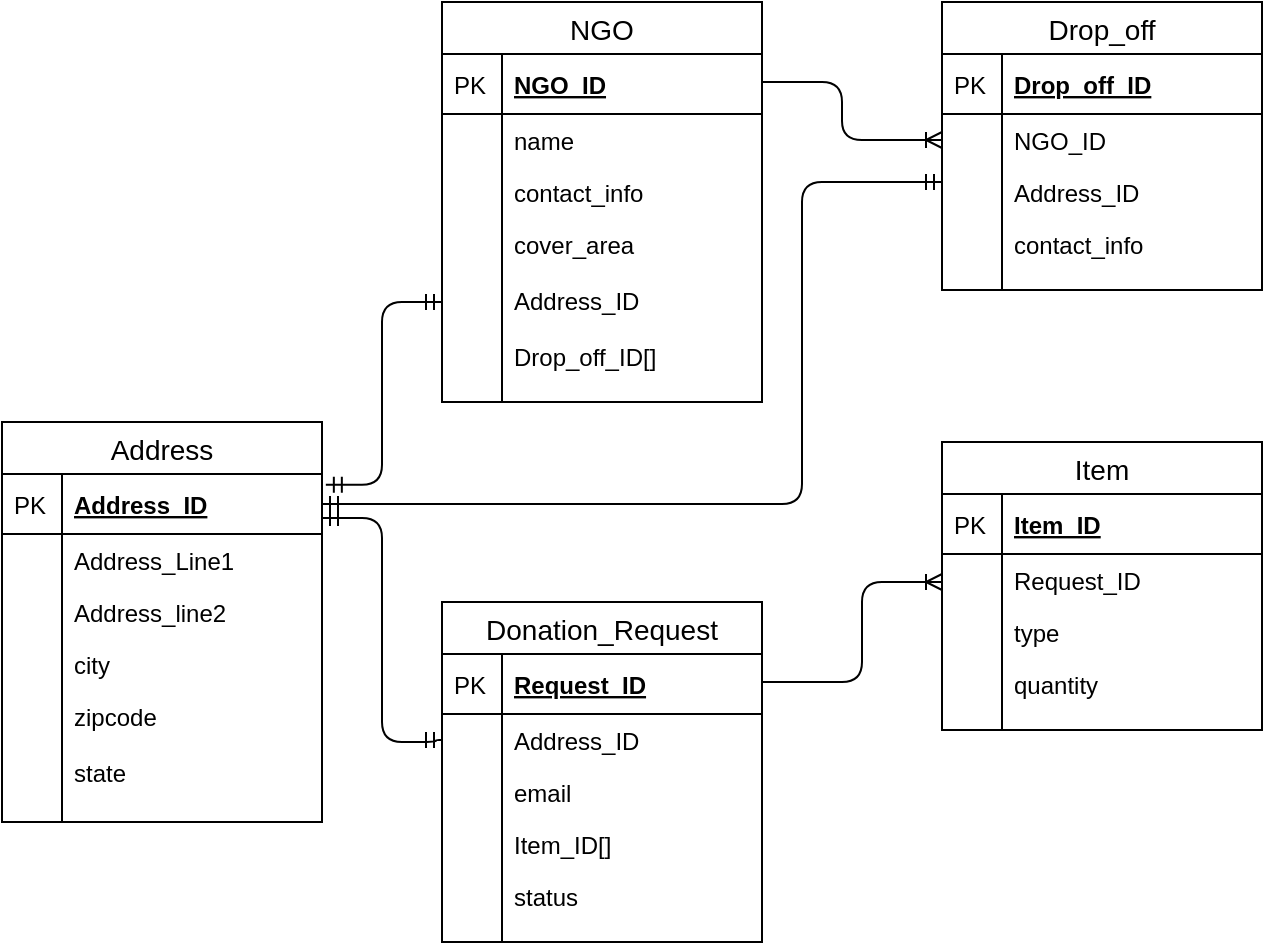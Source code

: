 <mxfile version="12.9.6" type="device"><diagram id="fbKD2f3aKcp4Ht8ZdFiX" name="Page-1"><mxGraphModel dx="1888" dy="616" grid="1" gridSize="10" guides="1" tooltips="1" connect="1" arrows="1" fold="1" page="1" pageScale="1" pageWidth="850" pageHeight="1100" math="0" shadow="0"><root><mxCell id="0"/><mxCell id="1" parent="0"/><mxCell id="V-EA3xaBsomJCjaJ_prb-1" value="NGO" style="swimlane;fontStyle=0;childLayout=stackLayout;horizontal=1;startSize=26;horizontalStack=0;resizeParent=1;resizeParentMax=0;resizeLast=0;collapsible=1;marginBottom=0;align=center;fontSize=14;" vertex="1" parent="1"><mxGeometry x="190" y="40" width="160" height="200" as="geometry"/></mxCell><mxCell id="V-EA3xaBsomJCjaJ_prb-2" value="NGO_ID" style="shape=partialRectangle;top=0;left=0;right=0;bottom=1;align=left;verticalAlign=middle;fillColor=none;spacingLeft=34;spacingRight=4;overflow=hidden;rotatable=0;points=[[0,0.5],[1,0.5]];portConstraint=eastwest;dropTarget=0;fontStyle=5;fontSize=12;" vertex="1" parent="V-EA3xaBsomJCjaJ_prb-1"><mxGeometry y="26" width="160" height="30" as="geometry"/></mxCell><mxCell id="V-EA3xaBsomJCjaJ_prb-3" value="PK" style="shape=partialRectangle;top=0;left=0;bottom=0;fillColor=none;align=left;verticalAlign=middle;spacingLeft=4;spacingRight=4;overflow=hidden;rotatable=0;points=[];portConstraint=eastwest;part=1;fontSize=12;" vertex="1" connectable="0" parent="V-EA3xaBsomJCjaJ_prb-2"><mxGeometry width="30" height="30" as="geometry"/></mxCell><mxCell id="V-EA3xaBsomJCjaJ_prb-4" value="name" style="shape=partialRectangle;top=0;left=0;right=0;bottom=0;align=left;verticalAlign=top;fillColor=none;spacingLeft=34;spacingRight=4;overflow=hidden;rotatable=0;points=[[0,0.5],[1,0.5]];portConstraint=eastwest;dropTarget=0;fontSize=12;" vertex="1" parent="V-EA3xaBsomJCjaJ_prb-1"><mxGeometry y="56" width="160" height="26" as="geometry"/></mxCell><mxCell id="V-EA3xaBsomJCjaJ_prb-5" value="" style="shape=partialRectangle;top=0;left=0;bottom=0;fillColor=none;align=left;verticalAlign=top;spacingLeft=4;spacingRight=4;overflow=hidden;rotatable=0;points=[];portConstraint=eastwest;part=1;fontSize=12;" vertex="1" connectable="0" parent="V-EA3xaBsomJCjaJ_prb-4"><mxGeometry width="30" height="26" as="geometry"/></mxCell><mxCell id="V-EA3xaBsomJCjaJ_prb-6" value="contact_info" style="shape=partialRectangle;top=0;left=0;right=0;bottom=0;align=left;verticalAlign=top;fillColor=none;spacingLeft=34;spacingRight=4;overflow=hidden;rotatable=0;points=[[0,0.5],[1,0.5]];portConstraint=eastwest;dropTarget=0;fontSize=12;" vertex="1" parent="V-EA3xaBsomJCjaJ_prb-1"><mxGeometry y="82" width="160" height="26" as="geometry"/></mxCell><mxCell id="V-EA3xaBsomJCjaJ_prb-7" value="" style="shape=partialRectangle;top=0;left=0;bottom=0;fillColor=none;align=left;verticalAlign=top;spacingLeft=4;spacingRight=4;overflow=hidden;rotatable=0;points=[];portConstraint=eastwest;part=1;fontSize=12;" vertex="1" connectable="0" parent="V-EA3xaBsomJCjaJ_prb-6"><mxGeometry width="30" height="26" as="geometry"/></mxCell><mxCell id="V-EA3xaBsomJCjaJ_prb-8" value="cover_area&#10;&#10;Address_ID&#10;&#10;Drop_off_ID[]" style="shape=partialRectangle;top=0;left=0;right=0;bottom=0;align=left;verticalAlign=top;fillColor=none;spacingLeft=34;spacingRight=4;overflow=hidden;rotatable=0;points=[[0,0.5],[1,0.5]];portConstraint=eastwest;dropTarget=0;fontSize=12;" vertex="1" parent="V-EA3xaBsomJCjaJ_prb-1"><mxGeometry y="108" width="160" height="92" as="geometry"/></mxCell><mxCell id="V-EA3xaBsomJCjaJ_prb-9" value="" style="shape=partialRectangle;top=0;left=0;bottom=0;fillColor=none;align=left;verticalAlign=top;spacingLeft=4;spacingRight=4;overflow=hidden;rotatable=0;points=[];portConstraint=eastwest;part=1;fontSize=12;" vertex="1" connectable="0" parent="V-EA3xaBsomJCjaJ_prb-8"><mxGeometry width="30" height="92" as="geometry"/></mxCell><mxCell id="V-EA3xaBsomJCjaJ_prb-10" value="" style="shape=partialRectangle;top=0;left=0;right=0;bottom=0;align=left;verticalAlign=top;fillColor=none;spacingLeft=34;spacingRight=4;overflow=hidden;rotatable=0;points=[[0,0.5],[1,0.5]];portConstraint=eastwest;dropTarget=0;fontSize=12;" vertex="1" parent="V-EA3xaBsomJCjaJ_prb-1"><mxGeometry y="200" width="160" as="geometry"/></mxCell><mxCell id="V-EA3xaBsomJCjaJ_prb-11" value="" style="shape=partialRectangle;top=0;left=0;bottom=0;fillColor=none;align=left;verticalAlign=top;spacingLeft=4;spacingRight=4;overflow=hidden;rotatable=0;points=[];portConstraint=eastwest;part=1;fontSize=12;" vertex="1" connectable="0" parent="V-EA3xaBsomJCjaJ_prb-10"><mxGeometry width="30" as="geometry"/></mxCell><mxCell id="V-EA3xaBsomJCjaJ_prb-17" value="Address" style="swimlane;fontStyle=0;childLayout=stackLayout;horizontal=1;startSize=26;horizontalStack=0;resizeParent=1;resizeParentMax=0;resizeLast=0;collapsible=1;marginBottom=0;align=center;fontSize=14;" vertex="1" parent="1"><mxGeometry x="-30" y="250" width="160" height="200" as="geometry"/></mxCell><mxCell id="V-EA3xaBsomJCjaJ_prb-18" value="Address_ID" style="shape=partialRectangle;top=0;left=0;right=0;bottom=1;align=left;verticalAlign=middle;fillColor=none;spacingLeft=34;spacingRight=4;overflow=hidden;rotatable=0;points=[[0,0.5],[1,0.5]];portConstraint=eastwest;dropTarget=0;fontStyle=5;fontSize=12;" vertex="1" parent="V-EA3xaBsomJCjaJ_prb-17"><mxGeometry y="26" width="160" height="30" as="geometry"/></mxCell><mxCell id="V-EA3xaBsomJCjaJ_prb-19" value="PK" style="shape=partialRectangle;top=0;left=0;bottom=0;fillColor=none;align=left;verticalAlign=middle;spacingLeft=4;spacingRight=4;overflow=hidden;rotatable=0;points=[];portConstraint=eastwest;part=1;fontSize=12;" vertex="1" connectable="0" parent="V-EA3xaBsomJCjaJ_prb-18"><mxGeometry width="30" height="30" as="geometry"/></mxCell><mxCell id="V-EA3xaBsomJCjaJ_prb-20" value="Address_Line1" style="shape=partialRectangle;top=0;left=0;right=0;bottom=0;align=left;verticalAlign=top;fillColor=none;spacingLeft=34;spacingRight=4;overflow=hidden;rotatable=0;points=[[0,0.5],[1,0.5]];portConstraint=eastwest;dropTarget=0;fontSize=12;" vertex="1" parent="V-EA3xaBsomJCjaJ_prb-17"><mxGeometry y="56" width="160" height="26" as="geometry"/></mxCell><mxCell id="V-EA3xaBsomJCjaJ_prb-21" value="" style="shape=partialRectangle;top=0;left=0;bottom=0;fillColor=none;align=left;verticalAlign=top;spacingLeft=4;spacingRight=4;overflow=hidden;rotatable=0;points=[];portConstraint=eastwest;part=1;fontSize=12;" vertex="1" connectable="0" parent="V-EA3xaBsomJCjaJ_prb-20"><mxGeometry width="30" height="26" as="geometry"/></mxCell><mxCell id="V-EA3xaBsomJCjaJ_prb-22" value="Address_line2" style="shape=partialRectangle;top=0;left=0;right=0;bottom=0;align=left;verticalAlign=top;fillColor=none;spacingLeft=34;spacingRight=4;overflow=hidden;rotatable=0;points=[[0,0.5],[1,0.5]];portConstraint=eastwest;dropTarget=0;fontSize=12;" vertex="1" parent="V-EA3xaBsomJCjaJ_prb-17"><mxGeometry y="82" width="160" height="26" as="geometry"/></mxCell><mxCell id="V-EA3xaBsomJCjaJ_prb-23" value="" style="shape=partialRectangle;top=0;left=0;bottom=0;fillColor=none;align=left;verticalAlign=top;spacingLeft=4;spacingRight=4;overflow=hidden;rotatable=0;points=[];portConstraint=eastwest;part=1;fontSize=12;" vertex="1" connectable="0" parent="V-EA3xaBsomJCjaJ_prb-22"><mxGeometry width="30" height="26" as="geometry"/></mxCell><mxCell id="V-EA3xaBsomJCjaJ_prb-24" value="city" style="shape=partialRectangle;top=0;left=0;right=0;bottom=0;align=left;verticalAlign=top;fillColor=none;spacingLeft=34;spacingRight=4;overflow=hidden;rotatable=0;points=[[0,0.5],[1,0.5]];portConstraint=eastwest;dropTarget=0;fontSize=12;" vertex="1" parent="V-EA3xaBsomJCjaJ_prb-17"><mxGeometry y="108" width="160" height="26" as="geometry"/></mxCell><mxCell id="V-EA3xaBsomJCjaJ_prb-25" value="" style="shape=partialRectangle;top=0;left=0;bottom=0;fillColor=none;align=left;verticalAlign=top;spacingLeft=4;spacingRight=4;overflow=hidden;rotatable=0;points=[];portConstraint=eastwest;part=1;fontSize=12;" vertex="1" connectable="0" parent="V-EA3xaBsomJCjaJ_prb-24"><mxGeometry width="30" height="26" as="geometry"/></mxCell><mxCell id="V-EA3xaBsomJCjaJ_prb-26" value="zipcode&#10;&#10;state" style="shape=partialRectangle;top=0;left=0;right=0;bottom=0;align=left;verticalAlign=top;fillColor=none;spacingLeft=34;spacingRight=4;overflow=hidden;rotatable=0;points=[[0,0.5],[1,0.5]];portConstraint=eastwest;dropTarget=0;fontSize=12;" vertex="1" parent="V-EA3xaBsomJCjaJ_prb-17"><mxGeometry y="134" width="160" height="66" as="geometry"/></mxCell><mxCell id="V-EA3xaBsomJCjaJ_prb-27" value="" style="shape=partialRectangle;top=0;left=0;bottom=0;fillColor=none;align=left;verticalAlign=top;spacingLeft=4;spacingRight=4;overflow=hidden;rotatable=0;points=[];portConstraint=eastwest;part=1;fontSize=12;" vertex="1" connectable="0" parent="V-EA3xaBsomJCjaJ_prb-26"><mxGeometry width="30" height="66.0" as="geometry"/></mxCell><mxCell id="V-EA3xaBsomJCjaJ_prb-32" value="Drop_off" style="swimlane;fontStyle=0;childLayout=stackLayout;horizontal=1;startSize=26;horizontalStack=0;resizeParent=1;resizeParentMax=0;resizeLast=0;collapsible=1;marginBottom=0;align=center;fontSize=14;" vertex="1" parent="1"><mxGeometry x="440" y="40" width="160" height="144" as="geometry"/></mxCell><mxCell id="V-EA3xaBsomJCjaJ_prb-33" value="Drop_off_ID" style="shape=partialRectangle;top=0;left=0;right=0;bottom=1;align=left;verticalAlign=middle;fillColor=none;spacingLeft=34;spacingRight=4;overflow=hidden;rotatable=0;points=[[0,0.5],[1,0.5]];portConstraint=eastwest;dropTarget=0;fontStyle=5;fontSize=12;" vertex="1" parent="V-EA3xaBsomJCjaJ_prb-32"><mxGeometry y="26" width="160" height="30" as="geometry"/></mxCell><mxCell id="V-EA3xaBsomJCjaJ_prb-34" value="PK" style="shape=partialRectangle;top=0;left=0;bottom=0;fillColor=none;align=left;verticalAlign=middle;spacingLeft=4;spacingRight=4;overflow=hidden;rotatable=0;points=[];portConstraint=eastwest;part=1;fontSize=12;" vertex="1" connectable="0" parent="V-EA3xaBsomJCjaJ_prb-33"><mxGeometry width="30" height="30" as="geometry"/></mxCell><mxCell id="V-EA3xaBsomJCjaJ_prb-35" value="NGO_ID" style="shape=partialRectangle;top=0;left=0;right=0;bottom=0;align=left;verticalAlign=top;fillColor=none;spacingLeft=34;spacingRight=4;overflow=hidden;rotatable=0;points=[[0,0.5],[1,0.5]];portConstraint=eastwest;dropTarget=0;fontSize=12;" vertex="1" parent="V-EA3xaBsomJCjaJ_prb-32"><mxGeometry y="56" width="160" height="26" as="geometry"/></mxCell><mxCell id="V-EA3xaBsomJCjaJ_prb-36" value="" style="shape=partialRectangle;top=0;left=0;bottom=0;fillColor=none;align=left;verticalAlign=top;spacingLeft=4;spacingRight=4;overflow=hidden;rotatable=0;points=[];portConstraint=eastwest;part=1;fontSize=12;" vertex="1" connectable="0" parent="V-EA3xaBsomJCjaJ_prb-35"><mxGeometry width="30" height="26" as="geometry"/></mxCell><mxCell id="V-EA3xaBsomJCjaJ_prb-37" value="Address_ID" style="shape=partialRectangle;top=0;left=0;right=0;bottom=0;align=left;verticalAlign=top;fillColor=none;spacingLeft=34;spacingRight=4;overflow=hidden;rotatable=0;points=[[0,0.5],[1,0.5]];portConstraint=eastwest;dropTarget=0;fontSize=12;" vertex="1" parent="V-EA3xaBsomJCjaJ_prb-32"><mxGeometry y="82" width="160" height="26" as="geometry"/></mxCell><mxCell id="V-EA3xaBsomJCjaJ_prb-38" value="" style="shape=partialRectangle;top=0;left=0;bottom=0;fillColor=none;align=left;verticalAlign=top;spacingLeft=4;spacingRight=4;overflow=hidden;rotatable=0;points=[];portConstraint=eastwest;part=1;fontSize=12;" vertex="1" connectable="0" parent="V-EA3xaBsomJCjaJ_prb-37"><mxGeometry width="30" height="26" as="geometry"/></mxCell><mxCell id="V-EA3xaBsomJCjaJ_prb-39" value="contact_info" style="shape=partialRectangle;top=0;left=0;right=0;bottom=0;align=left;verticalAlign=top;fillColor=none;spacingLeft=34;spacingRight=4;overflow=hidden;rotatable=0;points=[[0,0.5],[1,0.5]];portConstraint=eastwest;dropTarget=0;fontSize=12;" vertex="1" parent="V-EA3xaBsomJCjaJ_prb-32"><mxGeometry y="108" width="160" height="26" as="geometry"/></mxCell><mxCell id="V-EA3xaBsomJCjaJ_prb-40" value="" style="shape=partialRectangle;top=0;left=0;bottom=0;fillColor=none;align=left;verticalAlign=top;spacingLeft=4;spacingRight=4;overflow=hidden;rotatable=0;points=[];portConstraint=eastwest;part=1;fontSize=12;" vertex="1" connectable="0" parent="V-EA3xaBsomJCjaJ_prb-39"><mxGeometry width="30" height="26" as="geometry"/></mxCell><mxCell id="V-EA3xaBsomJCjaJ_prb-41" value="" style="shape=partialRectangle;top=0;left=0;right=0;bottom=0;align=left;verticalAlign=top;fillColor=none;spacingLeft=34;spacingRight=4;overflow=hidden;rotatable=0;points=[[0,0.5],[1,0.5]];portConstraint=eastwest;dropTarget=0;fontSize=12;" vertex="1" parent="V-EA3xaBsomJCjaJ_prb-32"><mxGeometry y="134" width="160" height="10" as="geometry"/></mxCell><mxCell id="V-EA3xaBsomJCjaJ_prb-42" value="" style="shape=partialRectangle;top=0;left=0;bottom=0;fillColor=none;align=left;verticalAlign=top;spacingLeft=4;spacingRight=4;overflow=hidden;rotatable=0;points=[];portConstraint=eastwest;part=1;fontSize=12;" vertex="1" connectable="0" parent="V-EA3xaBsomJCjaJ_prb-41"><mxGeometry width="30" height="10" as="geometry"/></mxCell><mxCell id="V-EA3xaBsomJCjaJ_prb-43" value="" style="edgeStyle=orthogonalEdgeStyle;fontSize=12;html=1;endArrow=ERmandOne;startArrow=ERmandOne;exitX=1.012;exitY=0.18;exitDx=0;exitDy=0;exitPerimeter=0;" edge="1" parent="1" source="V-EA3xaBsomJCjaJ_prb-18"><mxGeometry width="100" height="100" relative="1" as="geometry"><mxPoint x="140" y="280" as="sourcePoint"/><mxPoint x="190" y="190" as="targetPoint"/><Array as="points"><mxPoint x="160" y="281"/><mxPoint x="160" y="190"/></Array></mxGeometry></mxCell><mxCell id="V-EA3xaBsomJCjaJ_prb-44" value="" style="edgeStyle=orthogonalEdgeStyle;fontSize=12;html=1;endArrow=ERoneToMany;entryX=0;entryY=0.5;entryDx=0;entryDy=0;" edge="1" parent="1" target="V-EA3xaBsomJCjaJ_prb-35"><mxGeometry width="100" height="100" relative="1" as="geometry"><mxPoint x="350" y="80" as="sourcePoint"/><mxPoint x="435" y="109" as="targetPoint"/><Array as="points"><mxPoint x="390" y="80"/><mxPoint x="390" y="109"/></Array></mxGeometry></mxCell><mxCell id="V-EA3xaBsomJCjaJ_prb-45" value="" style="edgeStyle=orthogonalEdgeStyle;fontSize=12;html=1;endArrow=ERmandOne;startArrow=ERmandOne;exitX=1;exitY=0.5;exitDx=0;exitDy=0;" edge="1" parent="1" source="V-EA3xaBsomJCjaJ_prb-18"><mxGeometry width="100" height="100" relative="1" as="geometry"><mxPoint x="310" y="300" as="sourcePoint"/><mxPoint x="440" y="130" as="targetPoint"/><Array as="points"><mxPoint x="370" y="291"/><mxPoint x="370" y="130"/><mxPoint x="440" y="130"/></Array></mxGeometry></mxCell><mxCell id="V-EA3xaBsomJCjaJ_prb-62" value="" style="edgeStyle=orthogonalEdgeStyle;fontSize=12;html=1;endArrow=ERmandOne;startArrow=ERmandOne;entryX=0;entryY=0.5;entryDx=0;entryDy=0;" edge="1" parent="1" target="V-EA3xaBsomJCjaJ_prb-49"><mxGeometry width="100" height="100" relative="1" as="geometry"><mxPoint x="130" y="298" as="sourcePoint"/><mxPoint x="187" y="381" as="targetPoint"/><Array as="points"><mxPoint x="160" y="298"/><mxPoint x="160" y="410"/><mxPoint x="187" y="410"/><mxPoint x="187" y="409"/></Array></mxGeometry></mxCell><mxCell id="V-EA3xaBsomJCjaJ_prb-46" value="Donation_Request" style="swimlane;fontStyle=0;childLayout=stackLayout;horizontal=1;startSize=26;horizontalStack=0;resizeParent=1;resizeParentMax=0;resizeLast=0;collapsible=1;marginBottom=0;align=center;fontSize=14;" vertex="1" parent="1"><mxGeometry x="190" y="340" width="160" height="170" as="geometry"/></mxCell><mxCell id="V-EA3xaBsomJCjaJ_prb-47" value="Request_ID" style="shape=partialRectangle;top=0;left=0;right=0;bottom=1;align=left;verticalAlign=middle;fillColor=none;spacingLeft=34;spacingRight=4;overflow=hidden;rotatable=0;points=[[0,0.5],[1,0.5]];portConstraint=eastwest;dropTarget=0;fontStyle=5;fontSize=12;" vertex="1" parent="V-EA3xaBsomJCjaJ_prb-46"><mxGeometry y="26" width="160" height="30" as="geometry"/></mxCell><mxCell id="V-EA3xaBsomJCjaJ_prb-48" value="PK" style="shape=partialRectangle;top=0;left=0;bottom=0;fillColor=none;align=left;verticalAlign=middle;spacingLeft=4;spacingRight=4;overflow=hidden;rotatable=0;points=[];portConstraint=eastwest;part=1;fontSize=12;" vertex="1" connectable="0" parent="V-EA3xaBsomJCjaJ_prb-47"><mxGeometry width="30" height="30" as="geometry"/></mxCell><mxCell id="V-EA3xaBsomJCjaJ_prb-49" value="Address_ID" style="shape=partialRectangle;top=0;left=0;right=0;bottom=0;align=left;verticalAlign=top;fillColor=none;spacingLeft=34;spacingRight=4;overflow=hidden;rotatable=0;points=[[0,0.5],[1,0.5]];portConstraint=eastwest;dropTarget=0;fontSize=12;" vertex="1" parent="V-EA3xaBsomJCjaJ_prb-46"><mxGeometry y="56" width="160" height="26" as="geometry"/></mxCell><mxCell id="V-EA3xaBsomJCjaJ_prb-50" value="" style="shape=partialRectangle;top=0;left=0;bottom=0;fillColor=none;align=left;verticalAlign=top;spacingLeft=4;spacingRight=4;overflow=hidden;rotatable=0;points=[];portConstraint=eastwest;part=1;fontSize=12;" vertex="1" connectable="0" parent="V-EA3xaBsomJCjaJ_prb-49"><mxGeometry width="30" height="26" as="geometry"/></mxCell><mxCell id="V-EA3xaBsomJCjaJ_prb-51" value="email" style="shape=partialRectangle;top=0;left=0;right=0;bottom=0;align=left;verticalAlign=top;fillColor=none;spacingLeft=34;spacingRight=4;overflow=hidden;rotatable=0;points=[[0,0.5],[1,0.5]];portConstraint=eastwest;dropTarget=0;fontSize=12;" vertex="1" parent="V-EA3xaBsomJCjaJ_prb-46"><mxGeometry y="82" width="160" height="26" as="geometry"/></mxCell><mxCell id="V-EA3xaBsomJCjaJ_prb-52" value="" style="shape=partialRectangle;top=0;left=0;bottom=0;fillColor=none;align=left;verticalAlign=top;spacingLeft=4;spacingRight=4;overflow=hidden;rotatable=0;points=[];portConstraint=eastwest;part=1;fontSize=12;" vertex="1" connectable="0" parent="V-EA3xaBsomJCjaJ_prb-51"><mxGeometry width="30" height="26" as="geometry"/></mxCell><mxCell id="V-EA3xaBsomJCjaJ_prb-53" value="Item_ID[]" style="shape=partialRectangle;top=0;left=0;right=0;bottom=0;align=left;verticalAlign=top;fillColor=none;spacingLeft=34;spacingRight=4;overflow=hidden;rotatable=0;points=[[0,0.5],[1,0.5]];portConstraint=eastwest;dropTarget=0;fontSize=12;" vertex="1" parent="V-EA3xaBsomJCjaJ_prb-46"><mxGeometry y="108" width="160" height="26" as="geometry"/></mxCell><mxCell id="V-EA3xaBsomJCjaJ_prb-54" value="" style="shape=partialRectangle;top=0;left=0;bottom=0;fillColor=none;align=left;verticalAlign=top;spacingLeft=4;spacingRight=4;overflow=hidden;rotatable=0;points=[];portConstraint=eastwest;part=1;fontSize=12;" vertex="1" connectable="0" parent="V-EA3xaBsomJCjaJ_prb-53"><mxGeometry width="30" height="26" as="geometry"/></mxCell><mxCell id="V-EA3xaBsomJCjaJ_prb-55" value="status" style="shape=partialRectangle;top=0;left=0;right=0;bottom=0;align=left;verticalAlign=top;fillColor=none;spacingLeft=34;spacingRight=4;overflow=hidden;rotatable=0;points=[[0,0.5],[1,0.5]];portConstraint=eastwest;dropTarget=0;fontSize=12;" vertex="1" parent="V-EA3xaBsomJCjaJ_prb-46"><mxGeometry y="134" width="160" height="36" as="geometry"/></mxCell><mxCell id="V-EA3xaBsomJCjaJ_prb-56" value="" style="shape=partialRectangle;top=0;left=0;bottom=0;fillColor=none;align=left;verticalAlign=top;spacingLeft=4;spacingRight=4;overflow=hidden;rotatable=0;points=[];portConstraint=eastwest;part=1;fontSize=12;" vertex="1" connectable="0" parent="V-EA3xaBsomJCjaJ_prb-55"><mxGeometry width="30" height="36" as="geometry"/></mxCell><mxCell id="V-EA3xaBsomJCjaJ_prb-63" value="" style="edgeStyle=orthogonalEdgeStyle;fontSize=12;html=1;endArrow=ERoneToMany;" edge="1" parent="1"><mxGeometry width="100" height="100" relative="1" as="geometry"><mxPoint x="350" y="380" as="sourcePoint"/><mxPoint x="440" y="330" as="targetPoint"/><Array as="points"><mxPoint x="350" y="380"/><mxPoint x="400" y="380"/><mxPoint x="400" y="330"/></Array></mxGeometry></mxCell><mxCell id="V-EA3xaBsomJCjaJ_prb-64" value="Item" style="swimlane;fontStyle=0;childLayout=stackLayout;horizontal=1;startSize=26;horizontalStack=0;resizeParent=1;resizeParentMax=0;resizeLast=0;collapsible=1;marginBottom=0;align=center;fontSize=14;" vertex="1" parent="1"><mxGeometry x="440" y="260" width="160" height="144" as="geometry"/></mxCell><mxCell id="V-EA3xaBsomJCjaJ_prb-65" value="Item_ID" style="shape=partialRectangle;top=0;left=0;right=0;bottom=1;align=left;verticalAlign=middle;fillColor=none;spacingLeft=34;spacingRight=4;overflow=hidden;rotatable=0;points=[[0,0.5],[1,0.5]];portConstraint=eastwest;dropTarget=0;fontStyle=5;fontSize=12;" vertex="1" parent="V-EA3xaBsomJCjaJ_prb-64"><mxGeometry y="26" width="160" height="30" as="geometry"/></mxCell><mxCell id="V-EA3xaBsomJCjaJ_prb-66" value="PK" style="shape=partialRectangle;top=0;left=0;bottom=0;fillColor=none;align=left;verticalAlign=middle;spacingLeft=4;spacingRight=4;overflow=hidden;rotatable=0;points=[];portConstraint=eastwest;part=1;fontSize=12;" vertex="1" connectable="0" parent="V-EA3xaBsomJCjaJ_prb-65"><mxGeometry width="30" height="30" as="geometry"/></mxCell><mxCell id="V-EA3xaBsomJCjaJ_prb-67" value="Request_ID" style="shape=partialRectangle;top=0;left=0;right=0;bottom=0;align=left;verticalAlign=top;fillColor=none;spacingLeft=34;spacingRight=4;overflow=hidden;rotatable=0;points=[[0,0.5],[1,0.5]];portConstraint=eastwest;dropTarget=0;fontSize=12;" vertex="1" parent="V-EA3xaBsomJCjaJ_prb-64"><mxGeometry y="56" width="160" height="26" as="geometry"/></mxCell><mxCell id="V-EA3xaBsomJCjaJ_prb-68" value="" style="shape=partialRectangle;top=0;left=0;bottom=0;fillColor=none;align=left;verticalAlign=top;spacingLeft=4;spacingRight=4;overflow=hidden;rotatable=0;points=[];portConstraint=eastwest;part=1;fontSize=12;" vertex="1" connectable="0" parent="V-EA3xaBsomJCjaJ_prb-67"><mxGeometry width="30" height="26" as="geometry"/></mxCell><mxCell id="V-EA3xaBsomJCjaJ_prb-69" value="type" style="shape=partialRectangle;top=0;left=0;right=0;bottom=0;align=left;verticalAlign=top;fillColor=none;spacingLeft=34;spacingRight=4;overflow=hidden;rotatable=0;points=[[0,0.5],[1,0.5]];portConstraint=eastwest;dropTarget=0;fontSize=12;" vertex="1" parent="V-EA3xaBsomJCjaJ_prb-64"><mxGeometry y="82" width="160" height="26" as="geometry"/></mxCell><mxCell id="V-EA3xaBsomJCjaJ_prb-70" value="" style="shape=partialRectangle;top=0;left=0;bottom=0;fillColor=none;align=left;verticalAlign=top;spacingLeft=4;spacingRight=4;overflow=hidden;rotatable=0;points=[];portConstraint=eastwest;part=1;fontSize=12;" vertex="1" connectable="0" parent="V-EA3xaBsomJCjaJ_prb-69"><mxGeometry width="30" height="26" as="geometry"/></mxCell><mxCell id="V-EA3xaBsomJCjaJ_prb-71" value="quantity" style="shape=partialRectangle;top=0;left=0;right=0;bottom=0;align=left;verticalAlign=top;fillColor=none;spacingLeft=34;spacingRight=4;overflow=hidden;rotatable=0;points=[[0,0.5],[1,0.5]];portConstraint=eastwest;dropTarget=0;fontSize=12;" vertex="1" parent="V-EA3xaBsomJCjaJ_prb-64"><mxGeometry y="108" width="160" height="26" as="geometry"/></mxCell><mxCell id="V-EA3xaBsomJCjaJ_prb-72" value="" style="shape=partialRectangle;top=0;left=0;bottom=0;fillColor=none;align=left;verticalAlign=top;spacingLeft=4;spacingRight=4;overflow=hidden;rotatable=0;points=[];portConstraint=eastwest;part=1;fontSize=12;" vertex="1" connectable="0" parent="V-EA3xaBsomJCjaJ_prb-71"><mxGeometry width="30" height="26" as="geometry"/></mxCell><mxCell id="V-EA3xaBsomJCjaJ_prb-73" value="" style="shape=partialRectangle;top=0;left=0;right=0;bottom=0;align=left;verticalAlign=top;fillColor=none;spacingLeft=34;spacingRight=4;overflow=hidden;rotatable=0;points=[[0,0.5],[1,0.5]];portConstraint=eastwest;dropTarget=0;fontSize=12;" vertex="1" parent="V-EA3xaBsomJCjaJ_prb-64"><mxGeometry y="134" width="160" height="10" as="geometry"/></mxCell><mxCell id="V-EA3xaBsomJCjaJ_prb-74" value="" style="shape=partialRectangle;top=0;left=0;bottom=0;fillColor=none;align=left;verticalAlign=top;spacingLeft=4;spacingRight=4;overflow=hidden;rotatable=0;points=[];portConstraint=eastwest;part=1;fontSize=12;" vertex="1" connectable="0" parent="V-EA3xaBsomJCjaJ_prb-73"><mxGeometry width="30" height="10" as="geometry"/></mxCell></root></mxGraphModel></diagram></mxfile>